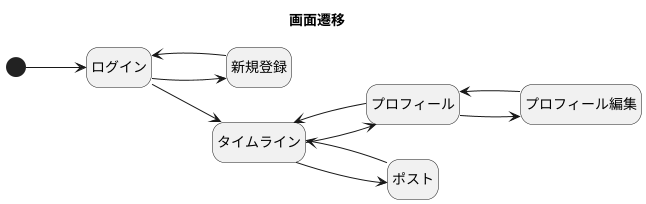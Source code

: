 @startuml 画面遷移

hide empty description
left to right direction
title 画面遷移

[*] -down-> ログイン
ログイン --> 新規登録
新規登録 --> ログイン
ログイン --> タイムライン
タイムライン --> プロフィール
タイムライン --> ポスト
ポスト --> タイムライン
プロフィール --> タイムライン
プロフィール --> プロフィール編集
プロフィール編集 --> プロフィール

@enduml
